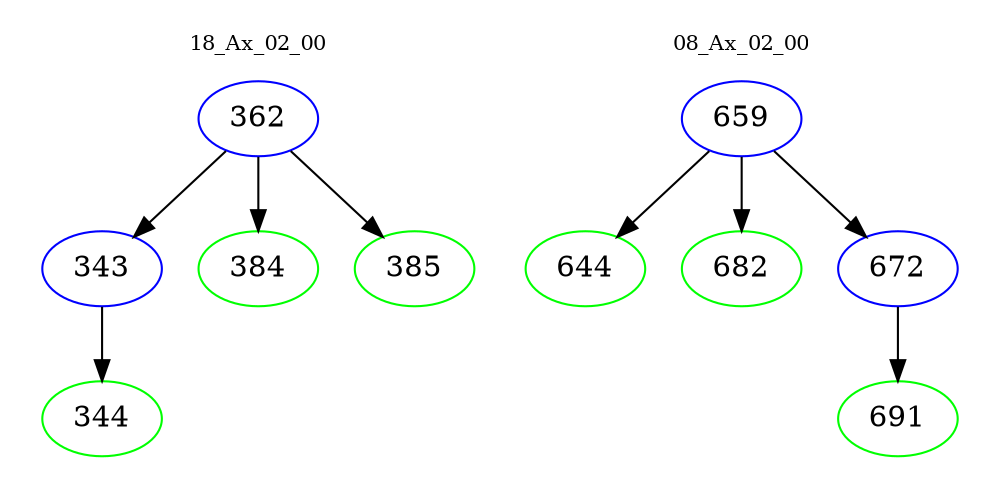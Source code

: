 digraph{
subgraph cluster_0 {
color = white
label = "18_Ax_02_00";
fontsize=10;
T0_362 [label="362", color="blue"]
T0_362 -> T0_343 [color="black"]
T0_343 [label="343", color="blue"]
T0_343 -> T0_344 [color="black"]
T0_344 [label="344", color="green"]
T0_362 -> T0_384 [color="black"]
T0_384 [label="384", color="green"]
T0_362 -> T0_385 [color="black"]
T0_385 [label="385", color="green"]
}
subgraph cluster_1 {
color = white
label = "08_Ax_02_00";
fontsize=10;
T1_659 [label="659", color="blue"]
T1_659 -> T1_644 [color="black"]
T1_644 [label="644", color="green"]
T1_659 -> T1_682 [color="black"]
T1_682 [label="682", color="green"]
T1_659 -> T1_672 [color="black"]
T1_672 [label="672", color="blue"]
T1_672 -> T1_691 [color="black"]
T1_691 [label="691", color="green"]
}
}
